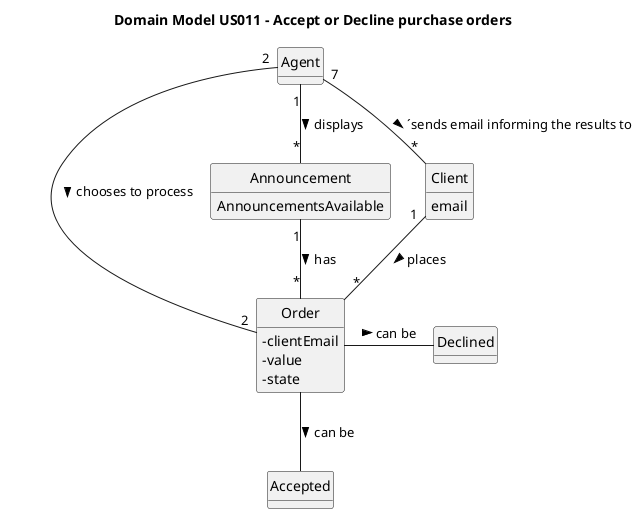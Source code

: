 @startuml
skinparam monochrome true
skinparam packageStyle rectangle
skinparam shadowing false


skinparam classAttributeIconSize 0

hide circle
hide methods

title Domain Model US011 - Accept or Decline purchase orders



class Order{
   -clientEmail
    -value
    -state

}

class "Agent" as agent {
}

class Announcement{
AnnouncementsAvailable
}






class Client{
email
}



agent "2" - "2"  Order : chooses to process >
agent "1" -- "*" Announcement : displays >

Announcement "1" -- "*" Order : has >



Client "1" -- "*" Order : places >


Order  -  Declined : can be >
Order -- Accepted :  can be >

agent "7" -- "*" Client : ´sends email informing the results to >








@enduml
